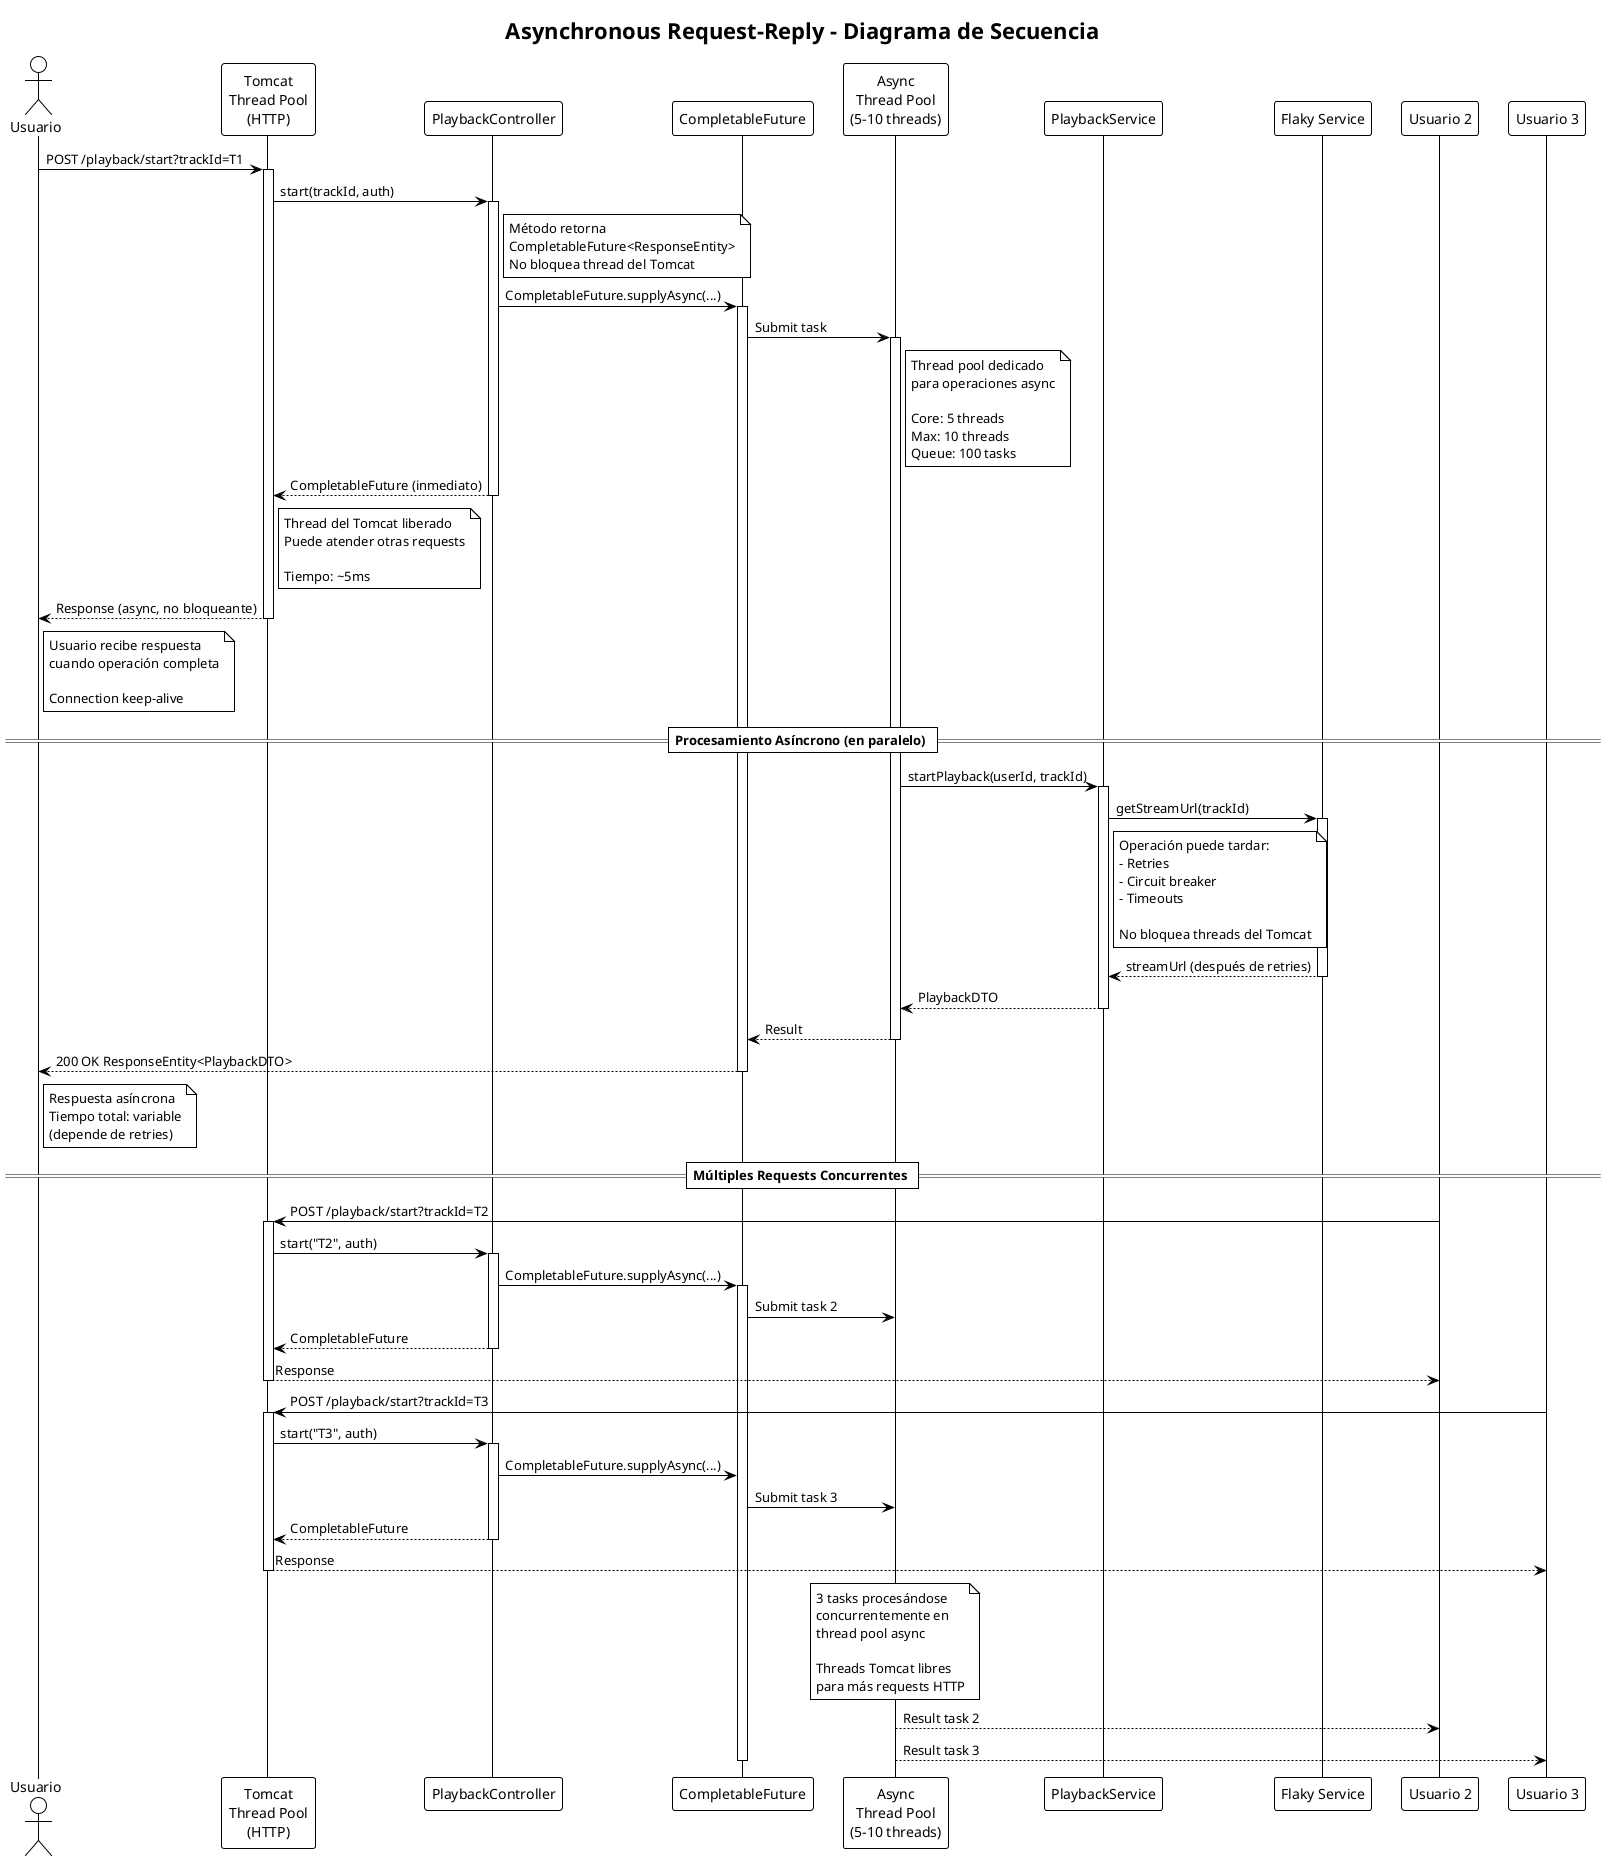 @startuml async-request-reply-sequence
!theme plain
title Asynchronous Request-Reply - Diagrama de Secuencia

actor Usuario
participant "Tomcat\nThread Pool\n(HTTP)" as Tomcat
participant "PlaybackController" as Controller
participant "CompletableFuture" as CF
participant "Async\nThread Pool\n(5-10 threads)" as AsyncPool
participant "PlaybackService" as Service
participant "Flaky Service" as Flaky

Usuario -> Tomcat: POST /playback/start?trackId=T1
activate Tomcat

Tomcat -> Controller: start(trackId, auth)
activate Controller

note right of Controller
  Método retorna
  CompletableFuture<ResponseEntity>
  No bloquea thread del Tomcat
end note

Controller -> CF: CompletableFuture.supplyAsync(...)
activate CF

CF -> AsyncPool: Submit task
activate AsyncPool

note right of AsyncPool
  Thread pool dedicado
  para operaciones async
  
  Core: 5 threads
  Max: 10 threads
  Queue: 100 tasks
end note

Controller --> Tomcat: CompletableFuture (inmediato)
deactivate Controller

note right of Tomcat
  Thread del Tomcat liberado
  Puede atender otras requests
  
  Tiempo: ~5ms
end note

Tomcat --> Usuario: Response (async, no bloqueante)
deactivate Tomcat

note right of Usuario
  Usuario recibe respuesta
  cuando operación completa
  
  Connection keep-alive
end note

== Procesamiento Asíncrono (en paralelo) ==

AsyncPool -> Service: startPlayback(userId, trackId)
activate Service

Service -> Flaky: getStreamUrl(trackId)
activate Flaky

note right of Service
  Operación puede tardar:
  - Retries
  - Circuit breaker
  - Timeouts
  
  No bloquea threads del Tomcat
end note

Flaky --> Service: streamUrl (después de retries)
deactivate Flaky

Service --> AsyncPool: PlaybackDTO
deactivate Service

AsyncPool --> CF: Result
deactivate AsyncPool

CF --> Usuario: 200 OK ResponseEntity<PlaybackDTO>
deactivate CF

note right of Usuario
  Respuesta asíncrona
  Tiempo total: variable
  (depende de retries)
end note

== Múltiples Requests Concurrentes ==

participant "Usuario 2" as U2
participant "Usuario 3" as U3

U2 -> Tomcat: POST /playback/start?trackId=T2
activate Tomcat
Tomcat -> Controller: start("T2", auth)
activate Controller
Controller -> CF: CompletableFuture.supplyAsync(...)
activate CF
CF -> AsyncPool: Submit task 2
Controller --> Tomcat: CompletableFuture
deactivate Controller
Tomcat --> U2: Response
deactivate Tomcat

U3 -> Tomcat: POST /playback/start?trackId=T3
activate Tomcat
Tomcat -> Controller: start("T3", auth)
activate Controller
Controller -> CF: CompletableFuture.supplyAsync(...)
CF -> AsyncPool: Submit task 3
Controller --> Tomcat: CompletableFuture
deactivate Controller
Tomcat --> U3: Response
deactivate Tomcat

note over AsyncPool
  3 tasks procesándose
  concurrentemente en
  thread pool async
  
  Threads Tomcat libres
  para más requests HTTP
end note

AsyncPool --> U2: Result task 2
AsyncPool --> U3: Result task 3
deactivate CF

@enduml
